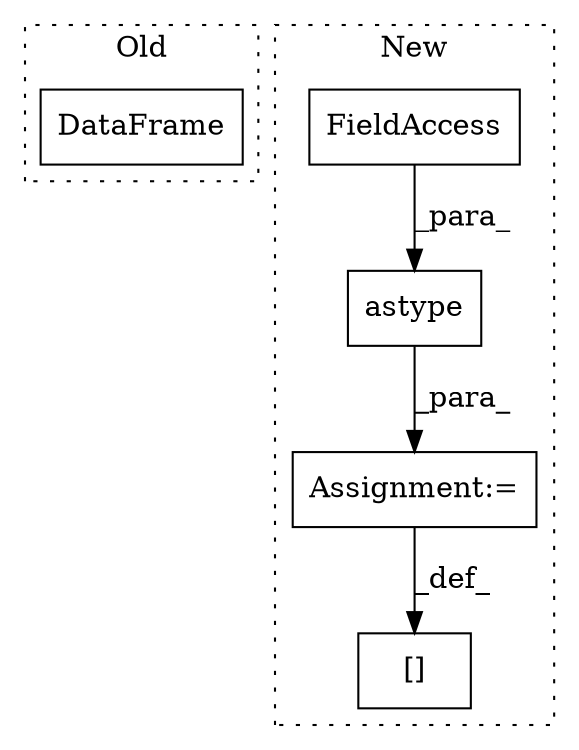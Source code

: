 digraph G {
subgraph cluster0 {
1 [label="DataFrame" a="32" s="16450,16500" l="10,1" shape="box"];
label = "Old";
style="dotted";
}
subgraph cluster1 {
2 [label="astype" a="32" s="16629,16646" l="7,1" shape="box"];
3 [label="Assignment:=" a="7" s="16621" l="1" shape="box"];
4 [label="FieldAccess" a="22" s="16636" l="10" shape="box"];
5 [label="[]" a="2" s="16606,16620" l="8,1" shape="box"];
label = "New";
style="dotted";
}
2 -> 3 [label="_para_"];
3 -> 5 [label="_def_"];
4 -> 2 [label="_para_"];
}